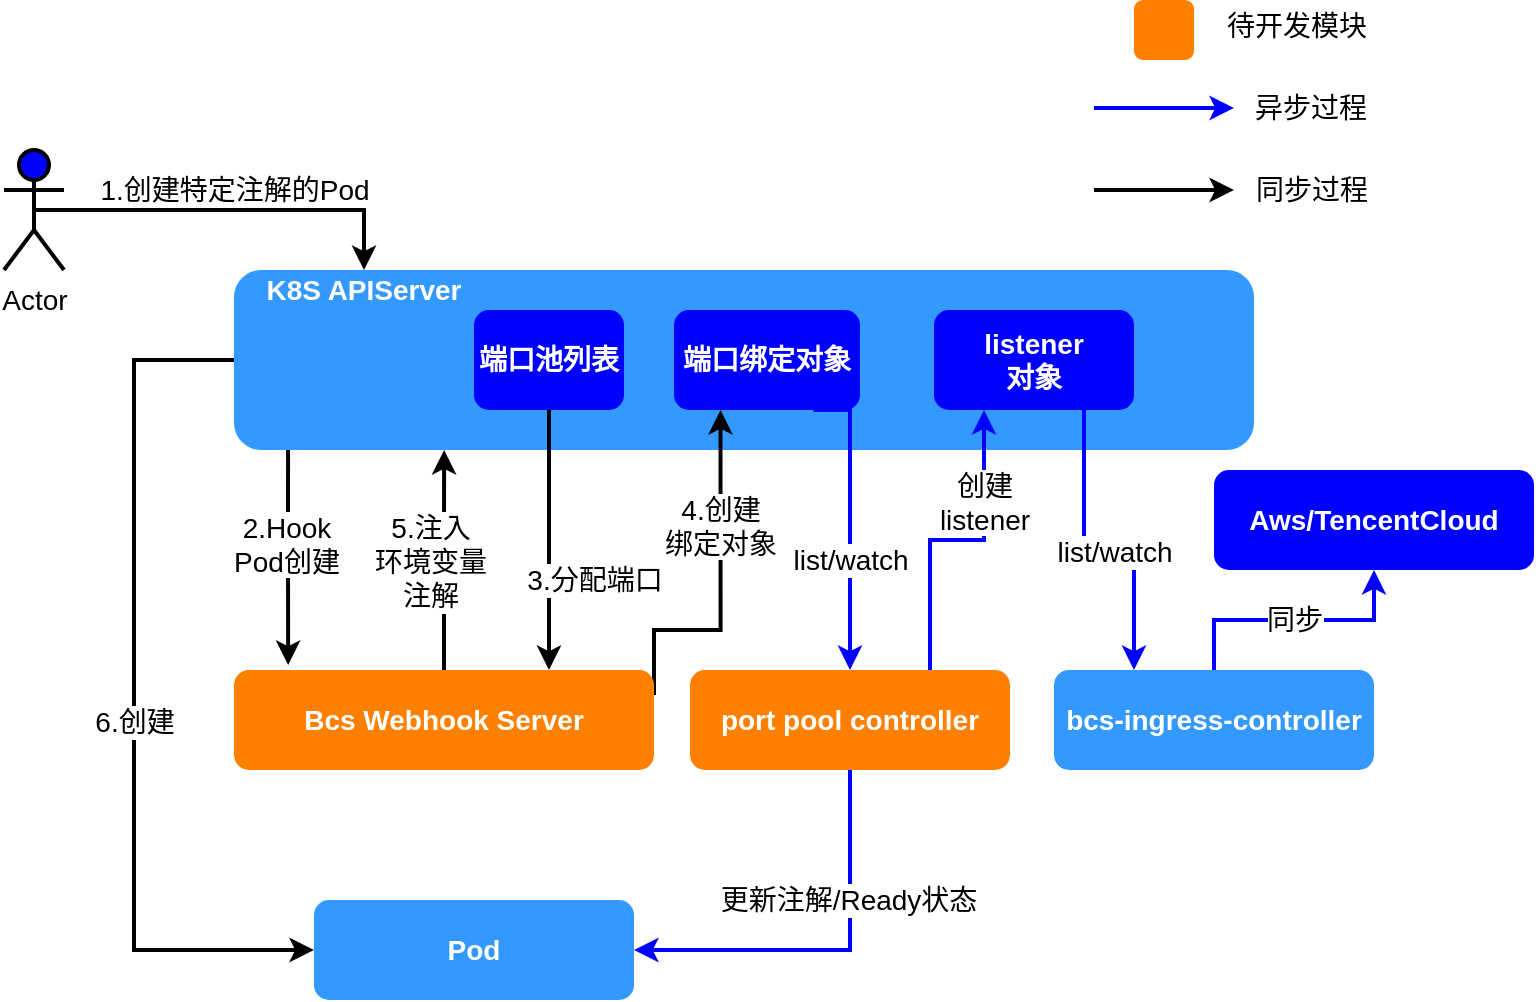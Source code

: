 <mxfile version="11.1.1" type="device"><diagram id="kHTv-TwbDkdZaTDRxOk1" name="Page-1"><mxGraphModel dx="1186" dy="877" grid="1" gridSize="10" guides="1" tooltips="1" connect="1" arrows="1" fold="1" page="1" pageScale="1" pageWidth="827" pageHeight="1169" math="0" shadow="0"><root><mxCell id="0"/><mxCell id="1" parent="0"/><mxCell id="TO0lV4H9yT51r_p0Z1Jf-32" style="edgeStyle=orthogonalEdgeStyle;rounded=0;orthogonalLoop=1;jettySize=auto;html=1;exitX=0;exitY=0.5;exitDx=0;exitDy=0;entryX=0;entryY=0.5;entryDx=0;entryDy=0;strokeColor=#000000;strokeWidth=2;fontSize=14;fontColor=#000000;" edge="1" parent="1" source="TO0lV4H9yT51r_p0Z1Jf-3" target="TO0lV4H9yT51r_p0Z1Jf-31"><mxGeometry relative="1" as="geometry"><Array as="points"><mxPoint x="120" y="235"/><mxPoint x="120" y="530"/></Array></mxGeometry></mxCell><mxCell id="TO0lV4H9yT51r_p0Z1Jf-38" value="6.创建" style="text;html=1;resizable=0;points=[];align=center;verticalAlign=middle;labelBackgroundColor=#ffffff;fontSize=14;fontColor=#000000;" vertex="1" connectable="0" parent="TO0lV4H9yT51r_p0Z1Jf-32"><mxGeometry x="0.024" y="-3" relative="1" as="geometry"><mxPoint x="3" y="8" as="offset"/></mxGeometry></mxCell><mxCell id="TO0lV4H9yT51r_p0Z1Jf-3" value="" style="rounded=1;whiteSpace=wrap;html=1;fillColor=#3399FF;strokeColor=none;gradientColor=none;fontSize=14;fontStyle=1;fontColor=#FFFFFF;" vertex="1" parent="1"><mxGeometry x="170" y="190" width="510" height="90" as="geometry"/></mxCell><mxCell id="TO0lV4H9yT51r_p0Z1Jf-34" style="edgeStyle=orthogonalEdgeStyle;rounded=0;orthogonalLoop=1;jettySize=auto;html=1;exitX=0.5;exitY=1;exitDx=0;exitDy=0;entryX=0.75;entryY=0;entryDx=0;entryDy=0;strokeColor=#000000;strokeWidth=2;fontSize=14;fontColor=#000000;" edge="1" parent="1" source="TO0lV4H9yT51r_p0Z1Jf-1" target="TO0lV4H9yT51r_p0Z1Jf-2"><mxGeometry relative="1" as="geometry"/></mxCell><mxCell id="TO0lV4H9yT51r_p0Z1Jf-35" value="3.分配端口" style="text;html=1;resizable=0;points=[];align=center;verticalAlign=middle;labelBackgroundColor=#ffffff;fontSize=14;fontColor=#000000;" vertex="1" connectable="0" parent="TO0lV4H9yT51r_p0Z1Jf-34"><mxGeometry x="0.233" y="-1" relative="1" as="geometry"><mxPoint x="23" y="5" as="offset"/></mxGeometry></mxCell><mxCell id="TO0lV4H9yT51r_p0Z1Jf-1" value="端口池列表" style="rounded=1;whiteSpace=wrap;html=1;fillColor=#0000FF;fontStyle=1;fontSize=14;strokeColor=none;fontColor=#FFFFFF;" vertex="1" parent="1"><mxGeometry x="290" y="210" width="75" height="50" as="geometry"/></mxCell><mxCell id="TO0lV4H9yT51r_p0Z1Jf-6" style="edgeStyle=orthogonalEdgeStyle;rounded=0;orthogonalLoop=1;jettySize=auto;html=1;exitX=0.5;exitY=0;exitDx=0;exitDy=0;strokeWidth=2;fontSize=14;fontColor=#000000;entryX=0.206;entryY=1;entryDx=0;entryDy=0;entryPerimeter=0;" edge="1" parent="1" source="TO0lV4H9yT51r_p0Z1Jf-2" target="TO0lV4H9yT51r_p0Z1Jf-3"><mxGeometry relative="1" as="geometry"><mxPoint x="334" y="280" as="targetPoint"/><Array as="points"/></mxGeometry></mxCell><mxCell id="TO0lV4H9yT51r_p0Z1Jf-7" value="5.注入&lt;br&gt;环境变量&lt;br&gt;注解" style="text;html=1;resizable=0;points=[];align=center;verticalAlign=middle;labelBackgroundColor=#ffffff;fontSize=14;fontColor=#000000;" vertex="1" connectable="0" parent="TO0lV4H9yT51r_p0Z1Jf-6"><mxGeometry x="-0.033" y="1" relative="1" as="geometry"><mxPoint x="-6.5" y="-1" as="offset"/></mxGeometry></mxCell><mxCell id="TO0lV4H9yT51r_p0Z1Jf-22" style="edgeStyle=orthogonalEdgeStyle;rounded=0;orthogonalLoop=1;jettySize=auto;html=1;exitX=1;exitY=0.25;exitDx=0;exitDy=0;entryX=0.25;entryY=1;entryDx=0;entryDy=0;strokeWidth=2;fontSize=14;fontColor=#FFFFFF;" edge="1" parent="1" source="TO0lV4H9yT51r_p0Z1Jf-2" target="TO0lV4H9yT51r_p0Z1Jf-16"><mxGeometry relative="1" as="geometry"><Array as="points"><mxPoint x="380" y="370"/><mxPoint x="413" y="370"/></Array></mxGeometry></mxCell><mxCell id="TO0lV4H9yT51r_p0Z1Jf-23" value="4.创建&lt;br&gt;绑定对象" style="text;html=1;resizable=0;points=[];align=center;verticalAlign=middle;labelBackgroundColor=#ffffff;fontSize=14;fontColor=#000000;" vertex="1" connectable="0" parent="TO0lV4H9yT51r_p0Z1Jf-22"><mxGeometry x="0.346" y="1" relative="1" as="geometry"><mxPoint as="offset"/></mxGeometry></mxCell><mxCell id="TO0lV4H9yT51r_p0Z1Jf-2" value="Bcs Webhook Server" style="rounded=1;whiteSpace=wrap;html=1;fillColor=#FF8000;fontSize=14;fontStyle=1;fontColor=#FFFFFF;strokeColor=none;" vertex="1" parent="1"><mxGeometry x="170" y="390" width="210" height="50" as="geometry"/></mxCell><mxCell id="TO0lV4H9yT51r_p0Z1Jf-4" style="edgeStyle=orthogonalEdgeStyle;rounded=0;orthogonalLoop=1;jettySize=auto;html=1;exitX=0.053;exitY=1;exitDx=0;exitDy=0;fontSize=14;fontColor=#FFFFFF;strokeWidth=2;exitPerimeter=0;entryX=0.129;entryY=-0.05;entryDx=0;entryDy=0;entryPerimeter=0;" edge="1" parent="1" source="TO0lV4H9yT51r_p0Z1Jf-3" target="TO0lV4H9yT51r_p0Z1Jf-2"><mxGeometry relative="1" as="geometry"><mxPoint x="196" y="340" as="targetPoint"/></mxGeometry></mxCell><mxCell id="TO0lV4H9yT51r_p0Z1Jf-5" value="2.Hook&lt;br&gt;Pod创建" style="text;html=1;resizable=0;points=[];align=center;verticalAlign=middle;labelBackgroundColor=#ffffff;fontSize=14;fontColor=#000000;" vertex="1" connectable="0" parent="TO0lV4H9yT51r_p0Z1Jf-4"><mxGeometry x="-0.135" y="-1" relative="1" as="geometry"><mxPoint as="offset"/></mxGeometry></mxCell><mxCell id="TO0lV4H9yT51r_p0Z1Jf-10" value="" style="edgeStyle=orthogonalEdgeStyle;rounded=0;orthogonalLoop=1;jettySize=auto;html=1;strokeWidth=2;fontSize=14;fontColor=#000000;exitX=0.5;exitY=0.5;exitDx=0;exitDy=0;exitPerimeter=0;entryX=0.5;entryY=0;entryDx=0;entryDy=0;" edge="1" parent="1" source="TO0lV4H9yT51r_p0Z1Jf-8" target="TO0lV4H9yT51r_p0Z1Jf-21"><mxGeometry relative="1" as="geometry"><mxPoint x="210" y="160" as="sourcePoint"/><mxPoint x="230" y="160" as="targetPoint"/></mxGeometry></mxCell><mxCell id="TO0lV4H9yT51r_p0Z1Jf-11" value="1.创建特定注解的Pod" style="text;html=1;resizable=0;points=[];align=center;verticalAlign=middle;labelBackgroundColor=#ffffff;fontSize=14;fontColor=#000000;" vertex="1" connectable="0" parent="TO0lV4H9yT51r_p0Z1Jf-10"><mxGeometry x="-0.191" y="2" relative="1" as="geometry"><mxPoint x="21" y="-8" as="offset"/></mxGeometry></mxCell><mxCell id="TO0lV4H9yT51r_p0Z1Jf-8" value="Actor" style="shape=umlActor;verticalLabelPosition=bottom;labelBackgroundColor=#ffffff;verticalAlign=top;html=1;outlineConnect=0;fillColor=#0000FF;gradientColor=none;fontSize=14;fontColor=#000000;strokeWidth=2;" vertex="1" parent="1"><mxGeometry x="55" y="130" width="30" height="60" as="geometry"/></mxCell><mxCell id="TO0lV4H9yT51r_p0Z1Jf-24" style="edgeStyle=orthogonalEdgeStyle;rounded=0;orthogonalLoop=1;jettySize=auto;html=1;exitX=0.75;exitY=1;exitDx=0;exitDy=0;strokeWidth=2;fontSize=14;fontColor=#000000;strokeColor=#0000FF;" edge="1" parent="1" source="TO0lV4H9yT51r_p0Z1Jf-16" target="TO0lV4H9yT51r_p0Z1Jf-18"><mxGeometry relative="1" as="geometry"><Array as="points"><mxPoint x="478" y="260"/></Array></mxGeometry></mxCell><mxCell id="TO0lV4H9yT51r_p0Z1Jf-28" value="list/watch" style="text;html=1;resizable=0;points=[];align=center;verticalAlign=middle;labelBackgroundColor=#ffffff;fontSize=14;fontColor=#000000;" vertex="1" connectable="0" parent="TO0lV4H9yT51r_p0Z1Jf-24"><mxGeometry x="0.246" relative="1" as="geometry"><mxPoint as="offset"/></mxGeometry></mxCell><mxCell id="TO0lV4H9yT51r_p0Z1Jf-16" value="端口绑定对象" style="rounded=1;whiteSpace=wrap;html=1;fillColor=#0000FF;fontStyle=1;fontSize=14;strokeColor=none;fontColor=#FFFFFF;" vertex="1" parent="1"><mxGeometry x="390" y="210" width="93" height="50" as="geometry"/></mxCell><mxCell id="TO0lV4H9yT51r_p0Z1Jf-25" value="创建&lt;br&gt;listener" style="edgeStyle=orthogonalEdgeStyle;rounded=0;orthogonalLoop=1;jettySize=auto;html=1;exitX=0.75;exitY=0;exitDx=0;exitDy=0;entryX=0.25;entryY=1;entryDx=0;entryDy=0;strokeColor=#0000FF;strokeWidth=2;fontSize=14;fontColor=#000000;" edge="1" parent="1" source="TO0lV4H9yT51r_p0Z1Jf-18" target="TO0lV4H9yT51r_p0Z1Jf-19"><mxGeometry x="0.412" relative="1" as="geometry"><mxPoint as="offset"/></mxGeometry></mxCell><mxCell id="TO0lV4H9yT51r_p0Z1Jf-36" style="edgeStyle=orthogonalEdgeStyle;rounded=0;orthogonalLoop=1;jettySize=auto;html=1;exitX=0.5;exitY=1;exitDx=0;exitDy=0;entryX=1;entryY=0.5;entryDx=0;entryDy=0;strokeColor=#0000FF;strokeWidth=2;fontSize=14;fontColor=#000000;" edge="1" parent="1" source="TO0lV4H9yT51r_p0Z1Jf-18" target="TO0lV4H9yT51r_p0Z1Jf-31"><mxGeometry relative="1" as="geometry"/></mxCell><mxCell id="TO0lV4H9yT51r_p0Z1Jf-37" value="更新注解/Ready状态" style="text;html=1;resizable=0;points=[];align=center;verticalAlign=middle;labelBackgroundColor=#ffffff;fontSize=14;fontColor=#000000;" vertex="1" connectable="0" parent="TO0lV4H9yT51r_p0Z1Jf-36"><mxGeometry x="-0.343" y="-1" relative="1" as="geometry"><mxPoint as="offset"/></mxGeometry></mxCell><mxCell id="TO0lV4H9yT51r_p0Z1Jf-18" value="port pool controller" style="rounded=1;whiteSpace=wrap;html=1;fillColor=#FF8000;gradientColor=none;fontSize=14;fontColor=#FFFFFF;fontStyle=1;strokeColor=none;" vertex="1" parent="1"><mxGeometry x="398" y="390" width="160" height="50" as="geometry"/></mxCell><mxCell id="TO0lV4H9yT51r_p0Z1Jf-27" value="list/watch" style="edgeStyle=orthogonalEdgeStyle;rounded=0;orthogonalLoop=1;jettySize=auto;html=1;exitX=0.75;exitY=1;exitDx=0;exitDy=0;entryX=0.25;entryY=0;entryDx=0;entryDy=0;strokeColor=#0000FF;strokeWidth=2;fontSize=14;fontColor=#000000;" edge="1" parent="1" source="TO0lV4H9yT51r_p0Z1Jf-19" target="TO0lV4H9yT51r_p0Z1Jf-20"><mxGeometry x="0.236" y="-10" relative="1" as="geometry"><mxPoint as="offset"/></mxGeometry></mxCell><mxCell id="TO0lV4H9yT51r_p0Z1Jf-19" value="listener&lt;br&gt;对象" style="rounded=1;whiteSpace=wrap;html=1;fillColor=#0000FF;fontStyle=1;fontSize=14;strokeColor=none;fontColor=#FFFFFF;" vertex="1" parent="1"><mxGeometry x="520" y="210" width="100" height="50" as="geometry"/></mxCell><mxCell id="TO0lV4H9yT51r_p0Z1Jf-30" value="同步" style="edgeStyle=orthogonalEdgeStyle;rounded=0;orthogonalLoop=1;jettySize=auto;html=1;exitX=0.5;exitY=0;exitDx=0;exitDy=0;entryX=0.5;entryY=1;entryDx=0;entryDy=0;strokeColor=#0000FF;strokeWidth=2;fontSize=14;fontColor=#000000;" edge="1" parent="1" source="TO0lV4H9yT51r_p0Z1Jf-20" target="TO0lV4H9yT51r_p0Z1Jf-29"><mxGeometry relative="1" as="geometry"/></mxCell><mxCell id="TO0lV4H9yT51r_p0Z1Jf-20" value="bcs-ingress-controller" style="rounded=1;whiteSpace=wrap;html=1;fillColor=#3399FF;gradientColor=none;fontSize=14;fontColor=#FFFFFF;fontStyle=1;strokeColor=none;" vertex="1" parent="1"><mxGeometry x="580" y="390" width="160" height="50" as="geometry"/></mxCell><mxCell id="TO0lV4H9yT51r_p0Z1Jf-21" value="K8S APIServer" style="text;html=1;strokeColor=none;fillColor=none;align=center;verticalAlign=middle;whiteSpace=wrap;rounded=0;fontSize=14;fontColor=#FFFFFF;fontStyle=1" vertex="1" parent="1"><mxGeometry x="180" y="190" width="110" height="20" as="geometry"/></mxCell><mxCell id="TO0lV4H9yT51r_p0Z1Jf-29" value="Aws/TencentCloud" style="rounded=1;whiteSpace=wrap;html=1;fillColor=#0000FF;fontStyle=1;fontSize=14;strokeColor=none;fontColor=#FFFFFF;" vertex="1" parent="1"><mxGeometry x="660" y="290" width="160" height="50" as="geometry"/></mxCell><mxCell id="TO0lV4H9yT51r_p0Z1Jf-31" value="Pod" style="rounded=1;whiteSpace=wrap;html=1;fillColor=#3399FF;gradientColor=none;fontSize=14;fontColor=#FFFFFF;fontStyle=1;strokeColor=none;" vertex="1" parent="1"><mxGeometry x="210" y="505" width="160" height="50" as="geometry"/></mxCell><mxCell id="TO0lV4H9yT51r_p0Z1Jf-39" value="" style="endArrow=classic;html=1;strokeColor=#0000FF;strokeWidth=2;fontSize=14;fontColor=#000000;rounded=0;" edge="1" parent="1"><mxGeometry width="50" height="50" relative="1" as="geometry"><mxPoint x="600" y="109" as="sourcePoint"/><mxPoint x="670" y="109" as="targetPoint"/></mxGeometry></mxCell><mxCell id="TO0lV4H9yT51r_p0Z1Jf-40" value="异步过程" style="text;html=1;strokeColor=none;fillColor=none;align=center;verticalAlign=middle;whiteSpace=wrap;rounded=0;fontSize=14;fontColor=#000000;" vertex="1" parent="1"><mxGeometry x="670" y="99" width="77" height="20" as="geometry"/></mxCell><mxCell id="TO0lV4H9yT51r_p0Z1Jf-41" value="同步过程" style="text;html=1;strokeColor=none;fillColor=none;align=center;verticalAlign=middle;whiteSpace=wrap;rounded=0;fontSize=14;fontColor=#000000;" vertex="1" parent="1"><mxGeometry x="678.5" y="140" width="60" height="20" as="geometry"/></mxCell><mxCell id="TO0lV4H9yT51r_p0Z1Jf-42" value="" style="endArrow=classic;html=1;strokeColor=#000000;strokeWidth=2;fontSize=14;fontColor=#000000;" edge="1" parent="1"><mxGeometry width="50" height="50" relative="1" as="geometry"><mxPoint x="600" y="150" as="sourcePoint"/><mxPoint x="670" y="150" as="targetPoint"/></mxGeometry></mxCell><mxCell id="TO0lV4H9yT51r_p0Z1Jf-43" value="" style="rounded=1;whiteSpace=wrap;html=1;fillColor=#FF8000;gradientColor=none;fontSize=14;fontColor=#FFFFFF;fontStyle=1;strokeColor=none;" vertex="1" parent="1"><mxGeometry x="620" y="55" width="30" height="30" as="geometry"/></mxCell><mxCell id="TO0lV4H9yT51r_p0Z1Jf-45" value="待开发模块" style="text;html=1;strokeColor=none;fillColor=none;align=center;verticalAlign=middle;whiteSpace=wrap;rounded=0;fontSize=14;fontColor=#000000;" vertex="1" parent="1"><mxGeometry x="663" y="58" width="77" height="20" as="geometry"/></mxCell></root></mxGraphModel></diagram></mxfile>